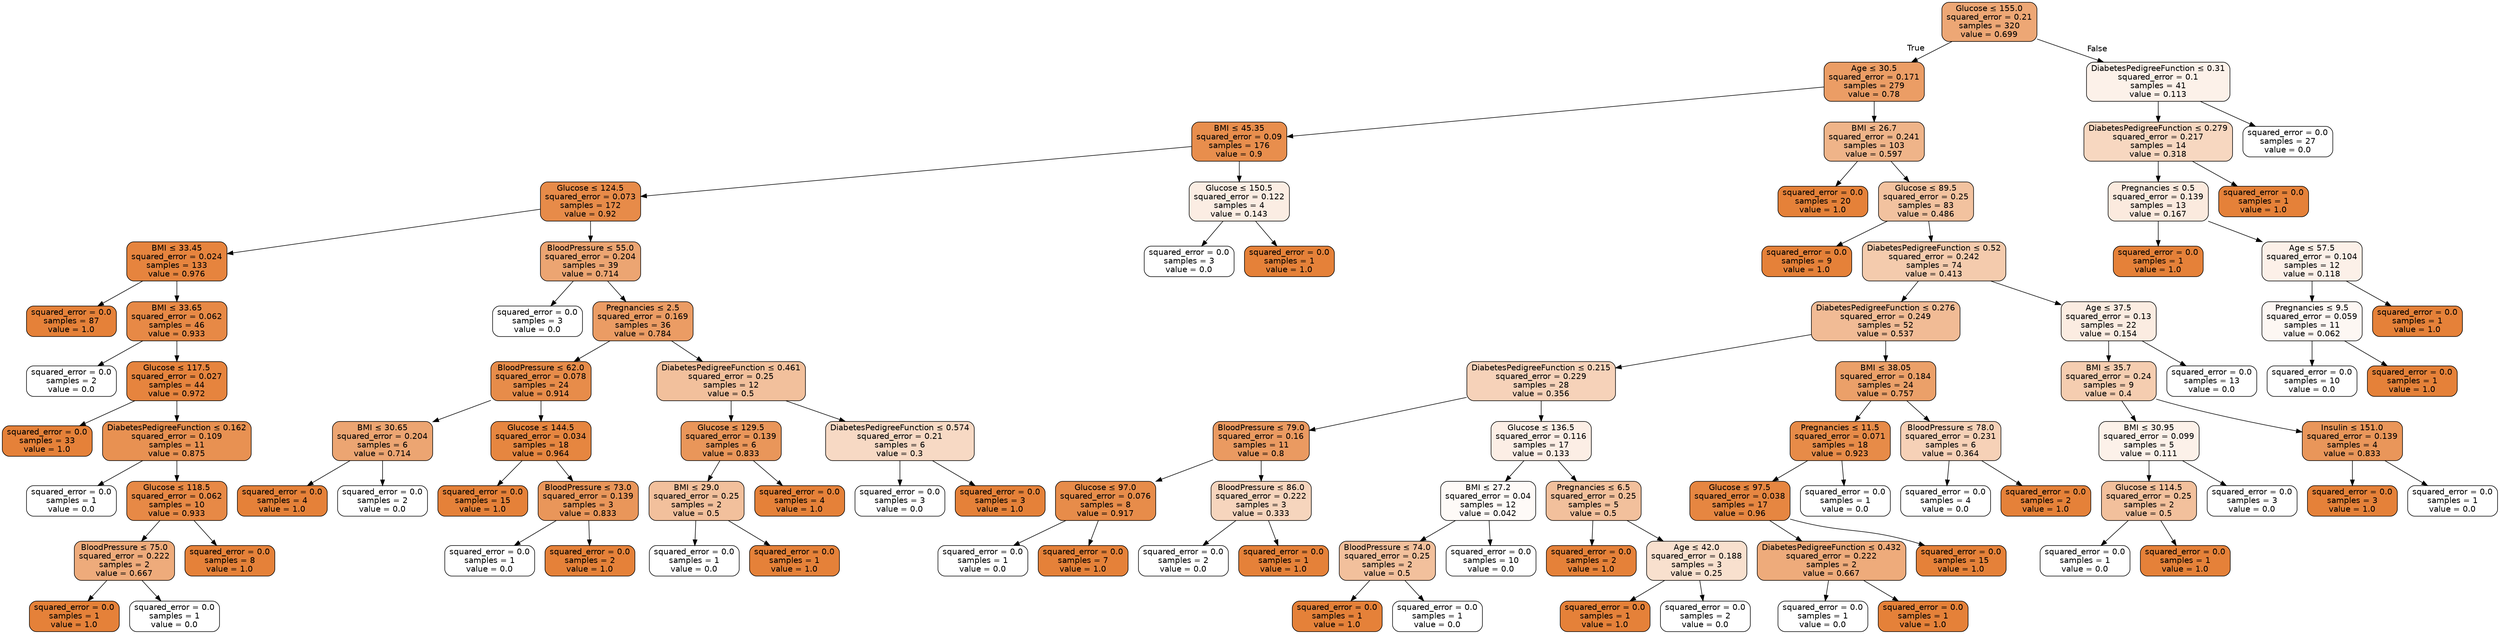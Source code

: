 digraph Tree {
node [shape=box, style="filled, rounded", color="black", fontname="helvetica"] ;
edge [fontname="helvetica"] ;
0 [label=<Glucose &le; 155.0<br/>squared_error = 0.21<br/>samples = 320<br/>value = 0.699>, fillcolor="#eda775"] ;
1 [label=<Age &le; 30.5<br/>squared_error = 0.171<br/>samples = 279<br/>value = 0.78>, fillcolor="#eb9d65"] ;
0 -> 1 [labeldistance=2.5, labelangle=45, headlabel="True"] ;
2 [label=<BMI &le; 45.35<br/>squared_error = 0.09<br/>samples = 176<br/>value = 0.9>, fillcolor="#e88e4d"] ;
1 -> 2 ;
3 [label=<Glucose &le; 124.5<br/>squared_error = 0.073<br/>samples = 172<br/>value = 0.92>, fillcolor="#e78b49"] ;
2 -> 3 ;
4 [label=<BMI &le; 33.45<br/>squared_error = 0.024<br/>samples = 133<br/>value = 0.976>, fillcolor="#e6843e"] ;
3 -> 4 ;
5 [label=<squared_error = 0.0<br/>samples = 87<br/>value = 1.0>, fillcolor="#e58139"] ;
4 -> 5 ;
6 [label=<BMI &le; 33.65<br/>squared_error = 0.062<br/>samples = 46<br/>value = 0.933>, fillcolor="#e78946"] ;
4 -> 6 ;
7 [label=<squared_error = 0.0<br/>samples = 2<br/>value = 0.0>, fillcolor="#ffffff"] ;
6 -> 7 ;
8 [label=<Glucose &le; 117.5<br/>squared_error = 0.027<br/>samples = 44<br/>value = 0.972>, fillcolor="#e6843e"] ;
6 -> 8 ;
9 [label=<squared_error = 0.0<br/>samples = 33<br/>value = 1.0>, fillcolor="#e58139"] ;
8 -> 9 ;
10 [label=<DiabetesPedigreeFunction &le; 0.162<br/>squared_error = 0.109<br/>samples = 11<br/>value = 0.875>, fillcolor="#e89152"] ;
8 -> 10 ;
11 [label=<squared_error = 0.0<br/>samples = 1<br/>value = 0.0>, fillcolor="#ffffff"] ;
10 -> 11 ;
12 [label=<Glucose &le; 118.5<br/>squared_error = 0.062<br/>samples = 10<br/>value = 0.933>, fillcolor="#e78946"] ;
10 -> 12 ;
13 [label=<BloodPressure &le; 75.0<br/>squared_error = 0.222<br/>samples = 2<br/>value = 0.667>, fillcolor="#eeab7b"] ;
12 -> 13 ;
14 [label=<squared_error = 0.0<br/>samples = 1<br/>value = 1.0>, fillcolor="#e58139"] ;
13 -> 14 ;
15 [label=<squared_error = 0.0<br/>samples = 1<br/>value = 0.0>, fillcolor="#ffffff"] ;
13 -> 15 ;
16 [label=<squared_error = 0.0<br/>samples = 8<br/>value = 1.0>, fillcolor="#e58139"] ;
12 -> 16 ;
17 [label=<BloodPressure &le; 55.0<br/>squared_error = 0.204<br/>samples = 39<br/>value = 0.714>, fillcolor="#eca572"] ;
3 -> 17 ;
18 [label=<squared_error = 0.0<br/>samples = 3<br/>value = 0.0>, fillcolor="#ffffff"] ;
17 -> 18 ;
19 [label=<Pregnancies &le; 2.5<br/>squared_error = 0.169<br/>samples = 36<br/>value = 0.784>, fillcolor="#eb9c64"] ;
17 -> 19 ;
20 [label=<BloodPressure &le; 62.0<br/>squared_error = 0.078<br/>samples = 24<br/>value = 0.914>, fillcolor="#e78c4a"] ;
19 -> 20 ;
21 [label=<BMI &le; 30.65<br/>squared_error = 0.204<br/>samples = 6<br/>value = 0.714>, fillcolor="#eca572"] ;
20 -> 21 ;
22 [label=<squared_error = 0.0<br/>samples = 4<br/>value = 1.0>, fillcolor="#e58139"] ;
21 -> 22 ;
23 [label=<squared_error = 0.0<br/>samples = 2<br/>value = 0.0>, fillcolor="#ffffff"] ;
21 -> 23 ;
24 [label=<Glucose &le; 144.5<br/>squared_error = 0.034<br/>samples = 18<br/>value = 0.964>, fillcolor="#e68640"] ;
20 -> 24 ;
25 [label=<squared_error = 0.0<br/>samples = 15<br/>value = 1.0>, fillcolor="#e58139"] ;
24 -> 25 ;
26 [label=<BloodPressure &le; 73.0<br/>squared_error = 0.139<br/>samples = 3<br/>value = 0.833>, fillcolor="#e9965a"] ;
24 -> 26 ;
27 [label=<squared_error = 0.0<br/>samples = 1<br/>value = 0.0>, fillcolor="#ffffff"] ;
26 -> 27 ;
28 [label=<squared_error = 0.0<br/>samples = 2<br/>value = 1.0>, fillcolor="#e58139"] ;
26 -> 28 ;
29 [label=<DiabetesPedigreeFunction &le; 0.461<br/>squared_error = 0.25<br/>samples = 12<br/>value = 0.5>, fillcolor="#f2c09c"] ;
19 -> 29 ;
30 [label=<Glucose &le; 129.5<br/>squared_error = 0.139<br/>samples = 6<br/>value = 0.833>, fillcolor="#e9965a"] ;
29 -> 30 ;
31 [label=<BMI &le; 29.0<br/>squared_error = 0.25<br/>samples = 2<br/>value = 0.5>, fillcolor="#f2c09c"] ;
30 -> 31 ;
32 [label=<squared_error = 0.0<br/>samples = 1<br/>value = 0.0>, fillcolor="#ffffff"] ;
31 -> 32 ;
33 [label=<squared_error = 0.0<br/>samples = 1<br/>value = 1.0>, fillcolor="#e58139"] ;
31 -> 33 ;
34 [label=<squared_error = 0.0<br/>samples = 4<br/>value = 1.0>, fillcolor="#e58139"] ;
30 -> 34 ;
35 [label=<DiabetesPedigreeFunction &le; 0.574<br/>squared_error = 0.21<br/>samples = 6<br/>value = 0.3>, fillcolor="#f7d9c4"] ;
29 -> 35 ;
36 [label=<squared_error = 0.0<br/>samples = 3<br/>value = 0.0>, fillcolor="#ffffff"] ;
35 -> 36 ;
37 [label=<squared_error = 0.0<br/>samples = 3<br/>value = 1.0>, fillcolor="#e58139"] ;
35 -> 37 ;
38 [label=<Glucose &le; 150.5<br/>squared_error = 0.122<br/>samples = 4<br/>value = 0.143>, fillcolor="#fbede3"] ;
2 -> 38 ;
39 [label=<squared_error = 0.0<br/>samples = 3<br/>value = 0.0>, fillcolor="#ffffff"] ;
38 -> 39 ;
40 [label=<squared_error = 0.0<br/>samples = 1<br/>value = 1.0>, fillcolor="#e58139"] ;
38 -> 40 ;
41 [label=<BMI &le; 26.7<br/>squared_error = 0.241<br/>samples = 103<br/>value = 0.597>, fillcolor="#efb489"] ;
1 -> 41 ;
42 [label=<squared_error = 0.0<br/>samples = 20<br/>value = 1.0>, fillcolor="#e58139"] ;
41 -> 42 ;
43 [label=<Glucose &le; 89.5<br/>squared_error = 0.25<br/>samples = 83<br/>value = 0.486>, fillcolor="#f2c29f"] ;
41 -> 43 ;
44 [label=<squared_error = 0.0<br/>samples = 9<br/>value = 1.0>, fillcolor="#e58139"] ;
43 -> 44 ;
45 [label=<DiabetesPedigreeFunction &le; 0.52<br/>squared_error = 0.242<br/>samples = 74<br/>value = 0.413>, fillcolor="#f4cbad"] ;
43 -> 45 ;
46 [label=<DiabetesPedigreeFunction &le; 0.276<br/>squared_error = 0.249<br/>samples = 52<br/>value = 0.537>, fillcolor="#f1bb95"] ;
45 -> 46 ;
47 [label=<DiabetesPedigreeFunction &le; 0.215<br/>squared_error = 0.229<br/>samples = 28<br/>value = 0.356>, fillcolor="#f6d2b9"] ;
46 -> 47 ;
48 [label=<BloodPressure &le; 79.0<br/>squared_error = 0.16<br/>samples = 11<br/>value = 0.8>, fillcolor="#ea9a61"] ;
47 -> 48 ;
49 [label=<Glucose &le; 97.0<br/>squared_error = 0.076<br/>samples = 8<br/>value = 0.917>, fillcolor="#e78c4a"] ;
48 -> 49 ;
50 [label=<squared_error = 0.0<br/>samples = 1<br/>value = 0.0>, fillcolor="#ffffff"] ;
49 -> 50 ;
51 [label=<squared_error = 0.0<br/>samples = 7<br/>value = 1.0>, fillcolor="#e58139"] ;
49 -> 51 ;
52 [label=<BloodPressure &le; 86.0<br/>squared_error = 0.222<br/>samples = 3<br/>value = 0.333>, fillcolor="#f6d5bd"] ;
48 -> 52 ;
53 [label=<squared_error = 0.0<br/>samples = 2<br/>value = 0.0>, fillcolor="#ffffff"] ;
52 -> 53 ;
54 [label=<squared_error = 0.0<br/>samples = 1<br/>value = 1.0>, fillcolor="#e58139"] ;
52 -> 54 ;
55 [label=<Glucose &le; 136.5<br/>squared_error = 0.116<br/>samples = 17<br/>value = 0.133>, fillcolor="#fceee5"] ;
47 -> 55 ;
56 [label=<BMI &le; 27.2<br/>squared_error = 0.04<br/>samples = 12<br/>value = 0.042>, fillcolor="#fefaf7"] ;
55 -> 56 ;
57 [label=<BloodPressure &le; 74.0<br/>squared_error = 0.25<br/>samples = 2<br/>value = 0.5>, fillcolor="#f2c09c"] ;
56 -> 57 ;
58 [label=<squared_error = 0.0<br/>samples = 1<br/>value = 1.0>, fillcolor="#e58139"] ;
57 -> 58 ;
59 [label=<squared_error = 0.0<br/>samples = 1<br/>value = 0.0>, fillcolor="#ffffff"] ;
57 -> 59 ;
60 [label=<squared_error = 0.0<br/>samples = 10<br/>value = 0.0>, fillcolor="#ffffff"] ;
56 -> 60 ;
61 [label=<Pregnancies &le; 6.5<br/>squared_error = 0.25<br/>samples = 5<br/>value = 0.5>, fillcolor="#f2c09c"] ;
55 -> 61 ;
62 [label=<squared_error = 0.0<br/>samples = 2<br/>value = 1.0>, fillcolor="#e58139"] ;
61 -> 62 ;
63 [label=<Age &le; 42.0<br/>squared_error = 0.188<br/>samples = 3<br/>value = 0.25>, fillcolor="#f8e0ce"] ;
61 -> 63 ;
64 [label=<squared_error = 0.0<br/>samples = 1<br/>value = 1.0>, fillcolor="#e58139"] ;
63 -> 64 ;
65 [label=<squared_error = 0.0<br/>samples = 2<br/>value = 0.0>, fillcolor="#ffffff"] ;
63 -> 65 ;
66 [label=<BMI &le; 38.05<br/>squared_error = 0.184<br/>samples = 24<br/>value = 0.757>, fillcolor="#eba069"] ;
46 -> 66 ;
67 [label=<Pregnancies &le; 11.5<br/>squared_error = 0.071<br/>samples = 18<br/>value = 0.923>, fillcolor="#e78b48"] ;
66 -> 67 ;
68 [label=<Glucose &le; 97.5<br/>squared_error = 0.038<br/>samples = 17<br/>value = 0.96>, fillcolor="#e68641"] ;
67 -> 68 ;
69 [label=<DiabetesPedigreeFunction &le; 0.432<br/>squared_error = 0.222<br/>samples = 2<br/>value = 0.667>, fillcolor="#eeab7b"] ;
68 -> 69 ;
70 [label=<squared_error = 0.0<br/>samples = 1<br/>value = 0.0>, fillcolor="#ffffff"] ;
69 -> 70 ;
71 [label=<squared_error = 0.0<br/>samples = 1<br/>value = 1.0>, fillcolor="#e58139"] ;
69 -> 71 ;
72 [label=<squared_error = 0.0<br/>samples = 15<br/>value = 1.0>, fillcolor="#e58139"] ;
68 -> 72 ;
73 [label=<squared_error = 0.0<br/>samples = 1<br/>value = 0.0>, fillcolor="#ffffff"] ;
67 -> 73 ;
74 [label=<BloodPressure &le; 78.0<br/>squared_error = 0.231<br/>samples = 6<br/>value = 0.364>, fillcolor="#f6d1b7"] ;
66 -> 74 ;
75 [label=<squared_error = 0.0<br/>samples = 4<br/>value = 0.0>, fillcolor="#ffffff"] ;
74 -> 75 ;
76 [label=<squared_error = 0.0<br/>samples = 2<br/>value = 1.0>, fillcolor="#e58139"] ;
74 -> 76 ;
77 [label=<Age &le; 37.5<br/>squared_error = 0.13<br/>samples = 22<br/>value = 0.154>, fillcolor="#fbece1"] ;
45 -> 77 ;
78 [label=<BMI &le; 35.7<br/>squared_error = 0.24<br/>samples = 9<br/>value = 0.4>, fillcolor="#f5cdb0"] ;
77 -> 78 ;
79 [label=<BMI &le; 30.95<br/>squared_error = 0.099<br/>samples = 5<br/>value = 0.111>, fillcolor="#fcf1e9"] ;
78 -> 79 ;
80 [label=<Glucose &le; 114.5<br/>squared_error = 0.25<br/>samples = 2<br/>value = 0.5>, fillcolor="#f2c09c"] ;
79 -> 80 ;
81 [label=<squared_error = 0.0<br/>samples = 1<br/>value = 0.0>, fillcolor="#ffffff"] ;
80 -> 81 ;
82 [label=<squared_error = 0.0<br/>samples = 1<br/>value = 1.0>, fillcolor="#e58139"] ;
80 -> 82 ;
83 [label=<squared_error = 0.0<br/>samples = 3<br/>value = 0.0>, fillcolor="#ffffff"] ;
79 -> 83 ;
84 [label=<Insulin &le; 151.0<br/>squared_error = 0.139<br/>samples = 4<br/>value = 0.833>, fillcolor="#e9965a"] ;
78 -> 84 ;
85 [label=<squared_error = 0.0<br/>samples = 3<br/>value = 1.0>, fillcolor="#e58139"] ;
84 -> 85 ;
86 [label=<squared_error = 0.0<br/>samples = 1<br/>value = 0.0>, fillcolor="#ffffff"] ;
84 -> 86 ;
87 [label=<squared_error = 0.0<br/>samples = 13<br/>value = 0.0>, fillcolor="#ffffff"] ;
77 -> 87 ;
88 [label=<DiabetesPedigreeFunction &le; 0.31<br/>squared_error = 0.1<br/>samples = 41<br/>value = 0.113>, fillcolor="#fcf1e9"] ;
0 -> 88 [labeldistance=2.5, labelangle=-45, headlabel="False"] ;
89 [label=<DiabetesPedigreeFunction &le; 0.279<br/>squared_error = 0.217<br/>samples = 14<br/>value = 0.318>, fillcolor="#f7d7c0"] ;
88 -> 89 ;
90 [label=<Pregnancies &le; 0.5<br/>squared_error = 0.139<br/>samples = 13<br/>value = 0.167>, fillcolor="#fbeade"] ;
89 -> 90 ;
91 [label=<squared_error = 0.0<br/>samples = 1<br/>value = 1.0>, fillcolor="#e58139"] ;
90 -> 91 ;
92 [label=<Age &le; 57.5<br/>squared_error = 0.104<br/>samples = 12<br/>value = 0.118>, fillcolor="#fcf0e8"] ;
90 -> 92 ;
93 [label=<Pregnancies &le; 9.5<br/>squared_error = 0.059<br/>samples = 11<br/>value = 0.062>, fillcolor="#fdf7f3"] ;
92 -> 93 ;
94 [label=<squared_error = 0.0<br/>samples = 10<br/>value = 0.0>, fillcolor="#ffffff"] ;
93 -> 94 ;
95 [label=<squared_error = 0.0<br/>samples = 1<br/>value = 1.0>, fillcolor="#e58139"] ;
93 -> 95 ;
96 [label=<squared_error = 0.0<br/>samples = 1<br/>value = 1.0>, fillcolor="#e58139"] ;
92 -> 96 ;
97 [label=<squared_error = 0.0<br/>samples = 1<br/>value = 1.0>, fillcolor="#e58139"] ;
89 -> 97 ;
98 [label=<squared_error = 0.0<br/>samples = 27<br/>value = 0.0>, fillcolor="#ffffff"] ;
88 -> 98 ;
}